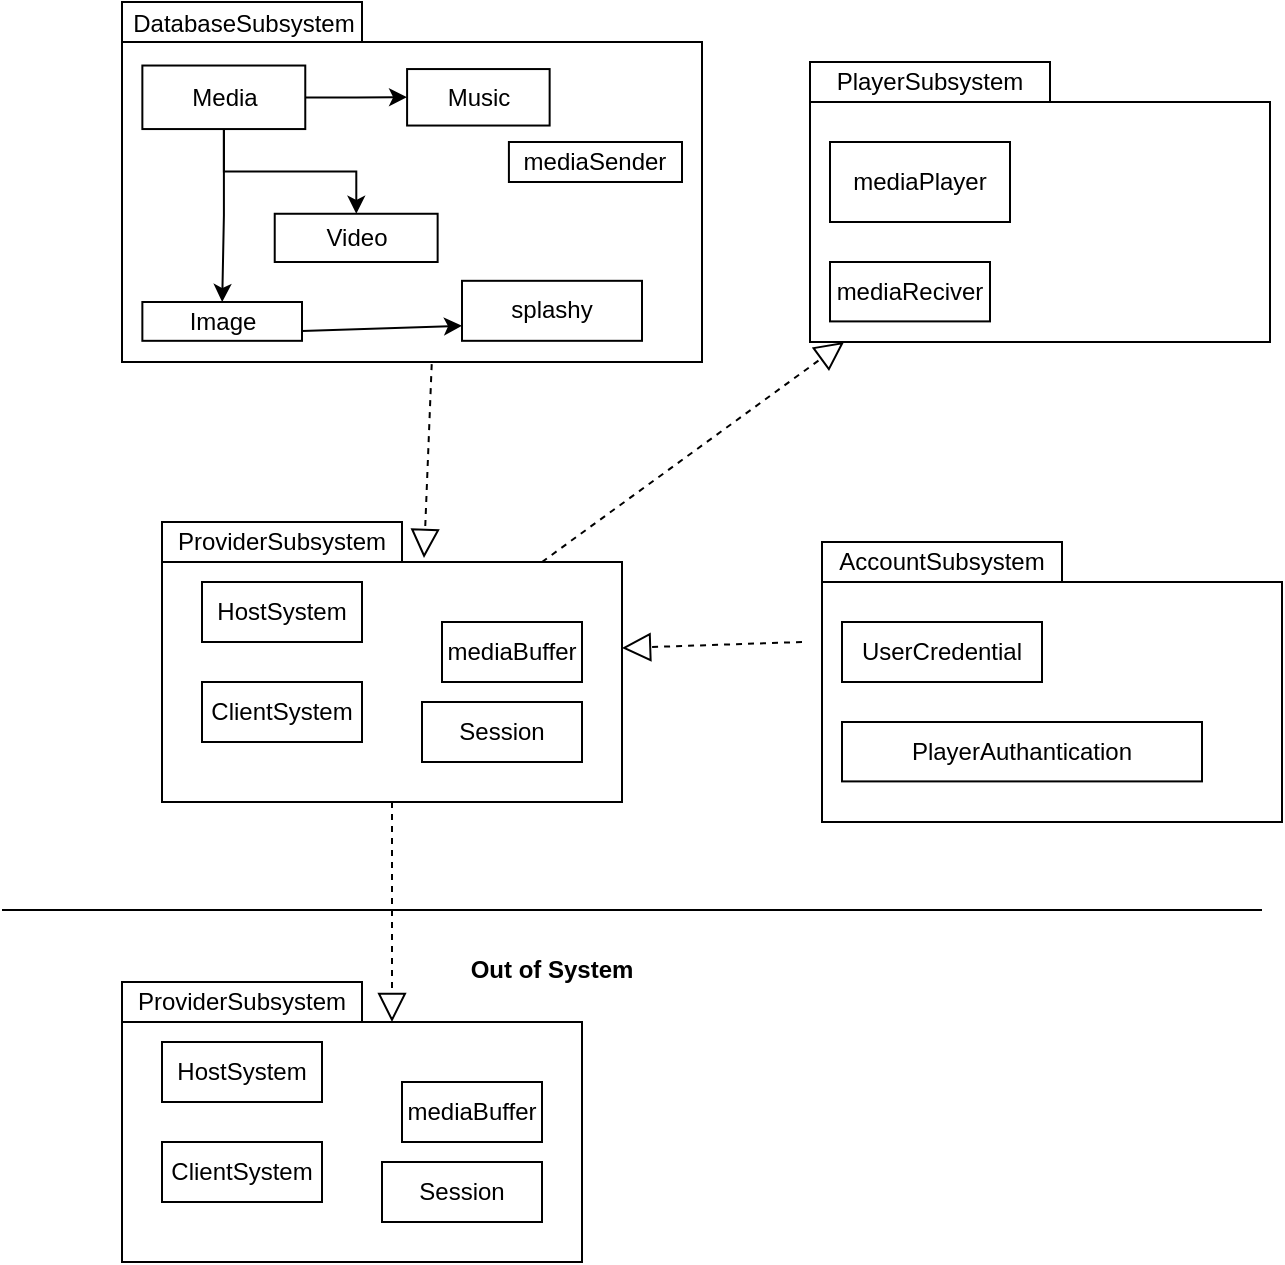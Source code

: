 <mxfile version="14.2.2" type="github">
  <diagram id="C5RBs43oDa-KdzZeNtuy" name="Page-1">
    <mxGraphModel dx="661" dy="761" grid="1" gridSize="10" guides="1" tooltips="1" connect="1" arrows="1" fold="1" page="1" pageScale="1" pageWidth="827" pageHeight="1169" math="0" shadow="0">
      <root>
        <mxCell id="WIyWlLk6GJQsqaUBKTNV-0" />
        <mxCell id="WIyWlLk6GJQsqaUBKTNV-1" parent="WIyWlLk6GJQsqaUBKTNV-0" />
        <mxCell id="Aa-0FZ0MJbsboTJLNCAE-5" value="" style="group" parent="WIyWlLk6GJQsqaUBKTNV-1" vertex="1" connectable="0">
          <mxGeometry x="90" y="420" width="230" height="140" as="geometry" />
        </mxCell>
        <mxCell id="Aa-0FZ0MJbsboTJLNCAE-3" value="" style="shape=folder;fontStyle=1;spacingTop=10;tabWidth=120;tabHeight=20;tabPosition=left;html=1;" parent="Aa-0FZ0MJbsboTJLNCAE-5" vertex="1">
          <mxGeometry width="230" height="140" as="geometry" />
        </mxCell>
        <mxCell id="Aa-0FZ0MJbsboTJLNCAE-4" value="ProviderSubsystem" style="text;html=1;strokeColor=none;fillColor=none;align=center;verticalAlign=middle;whiteSpace=wrap;rounded=0;" parent="Aa-0FZ0MJbsboTJLNCAE-5" vertex="1">
          <mxGeometry width="120" height="20" as="geometry" />
        </mxCell>
        <mxCell id="Aa-0FZ0MJbsboTJLNCAE-20" value="mediaBuffer" style="rounded=0;whiteSpace=wrap;html=1;" parent="Aa-0FZ0MJbsboTJLNCAE-5" vertex="1">
          <mxGeometry x="140" y="50" width="70" height="30" as="geometry" />
        </mxCell>
        <mxCell id="Aa-0FZ0MJbsboTJLNCAE-32" value="HostSystem" style="rounded=0;whiteSpace=wrap;html=1;" parent="Aa-0FZ0MJbsboTJLNCAE-5" vertex="1">
          <mxGeometry x="20" y="30" width="80" height="30" as="geometry" />
        </mxCell>
        <mxCell id="Aa-0FZ0MJbsboTJLNCAE-33" value="ClientSystem" style="rounded=0;whiteSpace=wrap;html=1;" parent="Aa-0FZ0MJbsboTJLNCAE-5" vertex="1">
          <mxGeometry x="20" y="80" width="80" height="30" as="geometry" />
        </mxCell>
        <mxCell id="Aa-0FZ0MJbsboTJLNCAE-40" value="Session" style="rounded=0;whiteSpace=wrap;html=1;" parent="Aa-0FZ0MJbsboTJLNCAE-5" vertex="1">
          <mxGeometry x="130" y="90" width="80" height="30" as="geometry" />
        </mxCell>
        <mxCell id="Aa-0FZ0MJbsboTJLNCAE-6" value="" style="group" parent="WIyWlLk6GJQsqaUBKTNV-1" vertex="1" connectable="0">
          <mxGeometry x="70" y="160" width="290" height="180" as="geometry" />
        </mxCell>
        <mxCell id="Aa-0FZ0MJbsboTJLNCAE-1" value="" style="shape=folder;fontStyle=1;spacingTop=10;tabWidth=120;tabHeight=20;tabPosition=left;html=1;" parent="Aa-0FZ0MJbsboTJLNCAE-6" vertex="1">
          <mxGeometry width="290" height="180" as="geometry" />
        </mxCell>
        <mxCell id="Aa-0FZ0MJbsboTJLNCAE-2" value="DatabaseSubsystem" style="text;html=1;strokeColor=none;fillColor=none;align=center;verticalAlign=middle;whiteSpace=wrap;rounded=0;" parent="Aa-0FZ0MJbsboTJLNCAE-6" vertex="1">
          <mxGeometry width="122.182" height="21.176" as="geometry" />
        </mxCell>
        <mxCell id="Aa-0FZ0MJbsboTJLNCAE-15" value="" style="edgeStyle=orthogonalEdgeStyle;rounded=0;orthogonalLoop=1;jettySize=auto;html=1;" parent="Aa-0FZ0MJbsboTJLNCAE-6" source="Aa-0FZ0MJbsboTJLNCAE-13" target="Aa-0FZ0MJbsboTJLNCAE-14" edge="1">
          <mxGeometry relative="1" as="geometry" />
        </mxCell>
        <mxCell id="Aa-0FZ0MJbsboTJLNCAE-17" value="" style="edgeStyle=orthogonalEdgeStyle;rounded=0;orthogonalLoop=1;jettySize=auto;html=1;" parent="Aa-0FZ0MJbsboTJLNCAE-6" source="Aa-0FZ0MJbsboTJLNCAE-13" target="Aa-0FZ0MJbsboTJLNCAE-16" edge="1">
          <mxGeometry relative="1" as="geometry" />
        </mxCell>
        <mxCell id="Aa-0FZ0MJbsboTJLNCAE-19" value="" style="edgeStyle=orthogonalEdgeStyle;rounded=0;orthogonalLoop=1;jettySize=auto;html=1;" parent="Aa-0FZ0MJbsboTJLNCAE-6" source="Aa-0FZ0MJbsboTJLNCAE-13" target="Aa-0FZ0MJbsboTJLNCAE-18" edge="1">
          <mxGeometry relative="1" as="geometry" />
        </mxCell>
        <mxCell id="Aa-0FZ0MJbsboTJLNCAE-13" value="Media" style="html=1;" parent="Aa-0FZ0MJbsboTJLNCAE-6" vertex="1">
          <mxGeometry x="10.182" y="31.765" width="81.455" height="31.765" as="geometry" />
        </mxCell>
        <mxCell id="Aa-0FZ0MJbsboTJLNCAE-14" value="Image" style="html=1;" parent="Aa-0FZ0MJbsboTJLNCAE-6" vertex="1">
          <mxGeometry x="10.18" y="150" width="79.82" height="19.41" as="geometry" />
        </mxCell>
        <mxCell id="Aa-0FZ0MJbsboTJLNCAE-16" value="Music" style="html=1;" parent="Aa-0FZ0MJbsboTJLNCAE-6" vertex="1">
          <mxGeometry x="142.545" y="33.53" width="71.273" height="28.24" as="geometry" />
        </mxCell>
        <mxCell id="Aa-0FZ0MJbsboTJLNCAE-18" value="Video" style="html=1;" parent="Aa-0FZ0MJbsboTJLNCAE-6" vertex="1">
          <mxGeometry x="76.364" y="105.88" width="81.455" height="24.12" as="geometry" />
        </mxCell>
        <mxCell id="Aa-0FZ0MJbsboTJLNCAE-22" value="mediaSender" style="rounded=0;whiteSpace=wrap;html=1;" parent="Aa-0FZ0MJbsboTJLNCAE-6" vertex="1">
          <mxGeometry x="193.454" y="70" width="86.545" height="20" as="geometry" />
        </mxCell>
        <mxCell id="Aa-0FZ0MJbsboTJLNCAE-39" value="splashy" style="rounded=0;whiteSpace=wrap;html=1;" parent="Aa-0FZ0MJbsboTJLNCAE-6" vertex="1">
          <mxGeometry x="170" y="139.41" width="90" height="30" as="geometry" />
        </mxCell>
        <mxCell id="9ElS-z_pDjEa1QWdDhcR-0" value="" style="endArrow=classic;html=1;exitX=1;exitY=0.75;exitDx=0;exitDy=0;entryX=0;entryY=0.75;entryDx=0;entryDy=0;" edge="1" parent="Aa-0FZ0MJbsboTJLNCAE-6" source="Aa-0FZ0MJbsboTJLNCAE-14" target="Aa-0FZ0MJbsboTJLNCAE-39">
          <mxGeometry width="50" height="50" relative="1" as="geometry">
            <mxPoint x="310" y="410" as="sourcePoint" />
            <mxPoint x="160" y="162" as="targetPoint" />
            <Array as="points" />
          </mxGeometry>
        </mxCell>
        <mxCell id="Aa-0FZ0MJbsboTJLNCAE-9" value="" style="group" parent="WIyWlLk6GJQsqaUBKTNV-1" vertex="1" connectable="0">
          <mxGeometry x="414" y="190" width="230" height="140" as="geometry" />
        </mxCell>
        <mxCell id="Aa-0FZ0MJbsboTJLNCAE-10" value="" style="shape=folder;fontStyle=1;spacingTop=10;tabWidth=120;tabHeight=20;tabPosition=left;html=1;" parent="Aa-0FZ0MJbsboTJLNCAE-9" vertex="1">
          <mxGeometry width="230" height="140" as="geometry" />
        </mxCell>
        <mxCell id="Aa-0FZ0MJbsboTJLNCAE-11" value="PlayerSubsystem" style="text;html=1;strokeColor=none;fillColor=none;align=center;verticalAlign=middle;whiteSpace=wrap;rounded=0;" parent="Aa-0FZ0MJbsboTJLNCAE-9" vertex="1">
          <mxGeometry width="120" height="20" as="geometry" />
        </mxCell>
        <mxCell id="Aa-0FZ0MJbsboTJLNCAE-21" value="mediaReciver" style="rounded=0;whiteSpace=wrap;html=1;" parent="Aa-0FZ0MJbsboTJLNCAE-9" vertex="1">
          <mxGeometry x="10" y="100" width="80" height="29.7" as="geometry" />
        </mxCell>
        <mxCell id="Aa-0FZ0MJbsboTJLNCAE-23" value="mediaPlayer" style="rounded=0;whiteSpace=wrap;html=1;" parent="Aa-0FZ0MJbsboTJLNCAE-9" vertex="1">
          <mxGeometry x="10" y="40" width="90" height="40" as="geometry" />
        </mxCell>
        <mxCell id="Aa-0FZ0MJbsboTJLNCAE-34" value="" style="group" parent="WIyWlLk6GJQsqaUBKTNV-1" vertex="1" connectable="0">
          <mxGeometry x="420" y="430" width="230" height="140" as="geometry" />
        </mxCell>
        <mxCell id="Aa-0FZ0MJbsboTJLNCAE-35" value="" style="shape=folder;fontStyle=1;spacingTop=10;tabWidth=120;tabHeight=20;tabPosition=left;html=1;" parent="Aa-0FZ0MJbsboTJLNCAE-34" vertex="1">
          <mxGeometry width="230" height="140" as="geometry" />
        </mxCell>
        <mxCell id="Aa-0FZ0MJbsboTJLNCAE-36" value="AccountSubsystem" style="text;html=1;strokeColor=none;fillColor=none;align=center;verticalAlign=middle;whiteSpace=wrap;rounded=0;" parent="Aa-0FZ0MJbsboTJLNCAE-34" vertex="1">
          <mxGeometry width="120" height="20" as="geometry" />
        </mxCell>
        <mxCell id="Aa-0FZ0MJbsboTJLNCAE-37" value="PlayerAuthantication" style="rounded=0;whiteSpace=wrap;html=1;" parent="Aa-0FZ0MJbsboTJLNCAE-34" vertex="1">
          <mxGeometry x="10" y="90" width="180" height="29.7" as="geometry" />
        </mxCell>
        <mxCell id="Aa-0FZ0MJbsboTJLNCAE-38" value="UserCredential" style="rounded=0;whiteSpace=wrap;html=1;" parent="Aa-0FZ0MJbsboTJLNCAE-34" vertex="1">
          <mxGeometry x="10" y="40" width="100" height="30" as="geometry" />
        </mxCell>
        <mxCell id="9ElS-z_pDjEa1QWdDhcR-13" value="" style="endArrow=block;dashed=1;endFill=0;endSize=12;html=1;entryX=1;entryY=0.45;entryDx=0;entryDy=0;entryPerimeter=0;" edge="1" parent="WIyWlLk6GJQsqaUBKTNV-1" target="Aa-0FZ0MJbsboTJLNCAE-3">
          <mxGeometry width="160" relative="1" as="geometry">
            <mxPoint x="410" y="480" as="sourcePoint" />
            <mxPoint x="360" y="480" as="targetPoint" />
          </mxGeometry>
        </mxCell>
        <mxCell id="9ElS-z_pDjEa1QWdDhcR-15" value="" style="endArrow=block;dashed=1;endFill=0;endSize=12;html=1;exitX=0.534;exitY=1.006;exitDx=0;exitDy=0;exitPerimeter=0;" edge="1" parent="WIyWlLk6GJQsqaUBKTNV-1" source="Aa-0FZ0MJbsboTJLNCAE-1">
          <mxGeometry width="160" relative="1" as="geometry">
            <mxPoint x="215" y="340" as="sourcePoint" />
            <mxPoint x="221" y="438" as="targetPoint" />
          </mxGeometry>
        </mxCell>
        <mxCell id="9ElS-z_pDjEa1QWdDhcR-16" value="" style="endArrow=block;dashed=1;endFill=0;endSize=12;html=1;entryX=0.074;entryY=1;entryDx=0;entryDy=0;entryPerimeter=0;" edge="1" parent="WIyWlLk6GJQsqaUBKTNV-1" target="Aa-0FZ0MJbsboTJLNCAE-10">
          <mxGeometry width="160" relative="1" as="geometry">
            <mxPoint x="280" y="440" as="sourcePoint" />
            <mxPoint x="440" y="540" as="targetPoint" />
          </mxGeometry>
        </mxCell>
        <mxCell id="9ElS-z_pDjEa1QWdDhcR-17" value="" style="endArrow=block;dashed=1;endFill=0;endSize=12;html=1;exitX=0.5;exitY=1;exitDx=0;exitDy=0;exitPerimeter=0;" edge="1" parent="WIyWlLk6GJQsqaUBKTNV-1" source="Aa-0FZ0MJbsboTJLNCAE-3">
          <mxGeometry width="160" relative="1" as="geometry">
            <mxPoint x="350" y="550" as="sourcePoint" />
            <mxPoint x="205" y="670" as="targetPoint" />
          </mxGeometry>
        </mxCell>
        <mxCell id="9ElS-z_pDjEa1QWdDhcR-18" value="" style="line;strokeWidth=1;fillColor=none;align=left;verticalAlign=middle;spacingTop=-1;spacingLeft=3;spacingRight=3;rotatable=0;labelPosition=right;points=[];portConstraint=eastwest;" vertex="1" parent="WIyWlLk6GJQsqaUBKTNV-1">
          <mxGeometry x="10" y="610" width="630" height="8" as="geometry" />
        </mxCell>
        <mxCell id="9ElS-z_pDjEa1QWdDhcR-19" value="" style="group" vertex="1" connectable="0" parent="WIyWlLk6GJQsqaUBKTNV-1">
          <mxGeometry x="70" y="650" width="230" height="140" as="geometry" />
        </mxCell>
        <mxCell id="9ElS-z_pDjEa1QWdDhcR-20" value="" style="shape=folder;fontStyle=1;spacingTop=10;tabWidth=120;tabHeight=20;tabPosition=left;html=1;" vertex="1" parent="9ElS-z_pDjEa1QWdDhcR-19">
          <mxGeometry width="230" height="140" as="geometry" />
        </mxCell>
        <mxCell id="9ElS-z_pDjEa1QWdDhcR-21" value="ProviderSubsystem" style="text;html=1;strokeColor=none;fillColor=none;align=center;verticalAlign=middle;whiteSpace=wrap;rounded=0;" vertex="1" parent="9ElS-z_pDjEa1QWdDhcR-19">
          <mxGeometry width="120" height="20" as="geometry" />
        </mxCell>
        <mxCell id="9ElS-z_pDjEa1QWdDhcR-22" value="mediaBuffer" style="rounded=0;whiteSpace=wrap;html=1;" vertex="1" parent="9ElS-z_pDjEa1QWdDhcR-19">
          <mxGeometry x="140" y="50" width="70" height="30" as="geometry" />
        </mxCell>
        <mxCell id="9ElS-z_pDjEa1QWdDhcR-23" value="HostSystem" style="rounded=0;whiteSpace=wrap;html=1;" vertex="1" parent="9ElS-z_pDjEa1QWdDhcR-19">
          <mxGeometry x="20" y="30" width="80" height="30" as="geometry" />
        </mxCell>
        <mxCell id="9ElS-z_pDjEa1QWdDhcR-24" value="ClientSystem" style="rounded=0;whiteSpace=wrap;html=1;" vertex="1" parent="9ElS-z_pDjEa1QWdDhcR-19">
          <mxGeometry x="20" y="80" width="80" height="30" as="geometry" />
        </mxCell>
        <mxCell id="9ElS-z_pDjEa1QWdDhcR-25" value="Session" style="rounded=0;whiteSpace=wrap;html=1;" vertex="1" parent="9ElS-z_pDjEa1QWdDhcR-19">
          <mxGeometry x="130" y="90" width="80" height="30" as="geometry" />
        </mxCell>
        <mxCell id="9ElS-z_pDjEa1QWdDhcR-27" value="Out of System" style="text;align=center;fontStyle=1;verticalAlign=middle;spacingLeft=3;spacingRight=3;strokeColor=none;rotatable=0;points=[[0,0.5],[1,0.5]];portConstraint=eastwest;" vertex="1" parent="WIyWlLk6GJQsqaUBKTNV-1">
          <mxGeometry x="240" y="630" width="90" height="26" as="geometry" />
        </mxCell>
      </root>
    </mxGraphModel>
  </diagram>
</mxfile>
